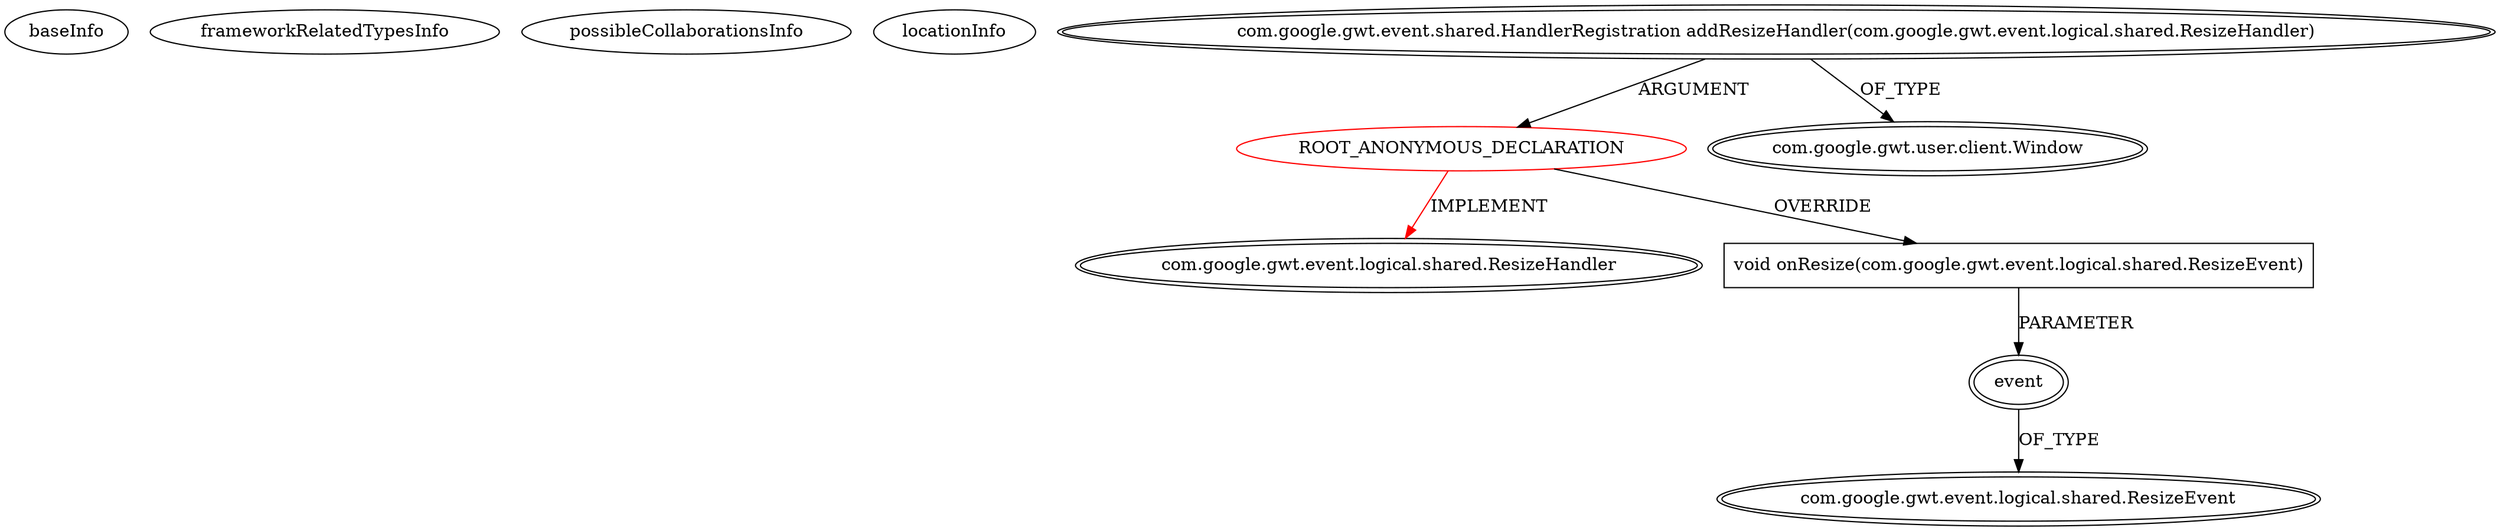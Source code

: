 digraph {
baseInfo[graphId=4417,category="extension_graph",isAnonymous=true,possibleRelation=false]
frameworkRelatedTypesInfo[0="com.google.gwt.event.logical.shared.ResizeHandler"]
possibleCollaborationsInfo[]
locationInfo[projectName="robindelgado-gwt-visualization",filePath="/robindelgado-gwt-visualization/gwt-visualization-master/src/fr/mncc/gwttoolbox/visualization/client/Chart.java",contextSignature="void show()",graphId="4417"]
0[label="ROOT_ANONYMOUS_DECLARATION",vertexType="ROOT_ANONYMOUS_DECLARATION",isFrameworkType=false,color=red]
1[label="com.google.gwt.event.logical.shared.ResizeHandler",vertexType="FRAMEWORK_INTERFACE_TYPE",isFrameworkType=true,peripheries=2]
2[label="com.google.gwt.event.shared.HandlerRegistration addResizeHandler(com.google.gwt.event.logical.shared.ResizeHandler)",vertexType="OUTSIDE_CALL",isFrameworkType=true,peripheries=2]
3[label="com.google.gwt.user.client.Window",vertexType="FRAMEWORK_CLASS_TYPE",isFrameworkType=true,peripheries=2]
4[label="void onResize(com.google.gwt.event.logical.shared.ResizeEvent)",vertexType="OVERRIDING_METHOD_DECLARATION",isFrameworkType=false,shape=box]
5[label="event",vertexType="PARAMETER_DECLARATION",isFrameworkType=true,peripheries=2]
6[label="com.google.gwt.event.logical.shared.ResizeEvent",vertexType="FRAMEWORK_CLASS_TYPE",isFrameworkType=true,peripheries=2]
0->1[label="IMPLEMENT",color=red]
2->0[label="ARGUMENT"]
2->3[label="OF_TYPE"]
0->4[label="OVERRIDE"]
5->6[label="OF_TYPE"]
4->5[label="PARAMETER"]
}
